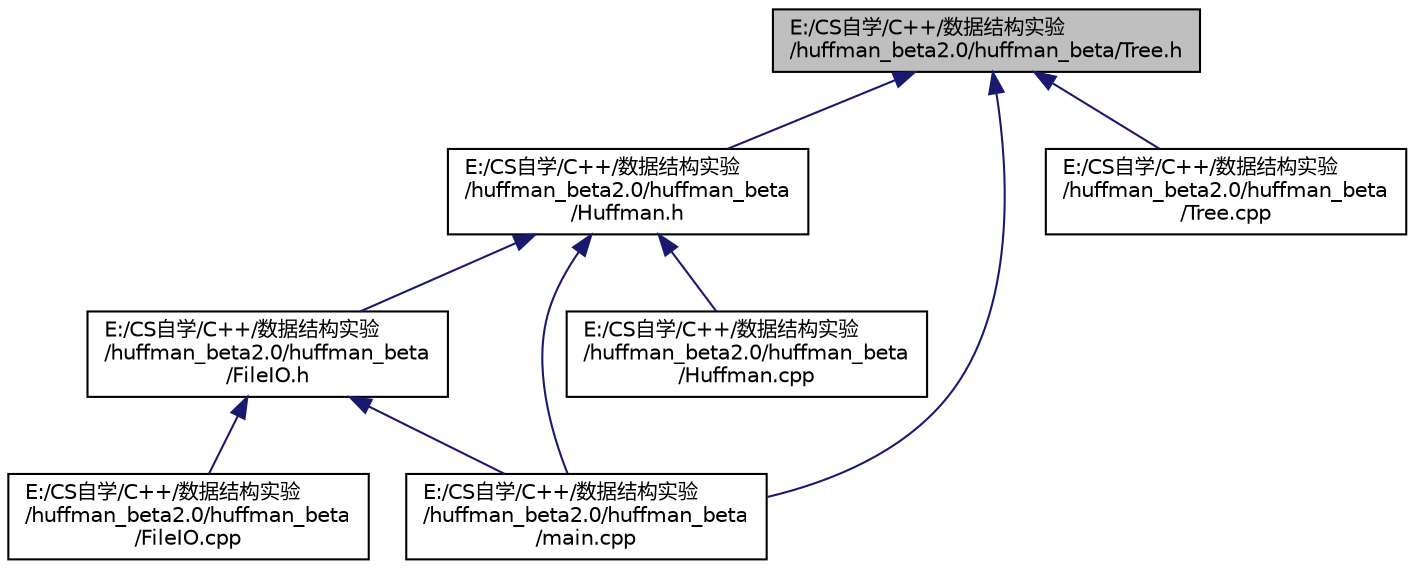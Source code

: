 digraph "E:/CS自学/C++/数据结构实验/huffman_beta2.0/huffman_beta/Tree.h"
{
 // LATEX_PDF_SIZE
  edge [fontname="Helvetica",fontsize="10",labelfontname="Helvetica",labelfontsize="10"];
  node [fontname="Helvetica",fontsize="10",shape=record];
  Node1 [label="E:/CS自学/C++/数据结构实验\l/huffman_beta2.0/huffman_beta/Tree.h",height=0.2,width=0.4,color="black", fillcolor="grey75", style="filled", fontcolor="black",tooltip=" "];
  Node1 -> Node2 [dir="back",color="midnightblue",fontsize="10",style="solid",fontname="Helvetica"];
  Node2 [label="E:/CS自学/C++/数据结构实验\l/huffman_beta2.0/huffman_beta\l/Huffman.h",height=0.2,width=0.4,color="black", fillcolor="white", style="filled",URL="$_huffman_8h.html",tooltip=" "];
  Node2 -> Node3 [dir="back",color="midnightblue",fontsize="10",style="solid",fontname="Helvetica"];
  Node3 [label="E:/CS自学/C++/数据结构实验\l/huffman_beta2.0/huffman_beta\l/FileIO.h",height=0.2,width=0.4,color="black", fillcolor="white", style="filled",URL="$_file_i_o_8h.html",tooltip=" "];
  Node3 -> Node4 [dir="back",color="midnightblue",fontsize="10",style="solid",fontname="Helvetica"];
  Node4 [label="E:/CS自学/C++/数据结构实验\l/huffman_beta2.0/huffman_beta\l/FileIO.cpp",height=0.2,width=0.4,color="black", fillcolor="white", style="filled",URL="$_file_i_o_8cpp.html",tooltip=" "];
  Node3 -> Node5 [dir="back",color="midnightblue",fontsize="10",style="solid",fontname="Helvetica"];
  Node5 [label="E:/CS自学/C++/数据结构实验\l/huffman_beta2.0/huffman_beta\l/main.cpp",height=0.2,width=0.4,color="black", fillcolor="white", style="filled",URL="$main_8cpp.html",tooltip=" "];
  Node2 -> Node6 [dir="back",color="midnightblue",fontsize="10",style="solid",fontname="Helvetica"];
  Node6 [label="E:/CS自学/C++/数据结构实验\l/huffman_beta2.0/huffman_beta\l/Huffman.cpp",height=0.2,width=0.4,color="black", fillcolor="white", style="filled",URL="$_huffman_8cpp.html",tooltip=" "];
  Node2 -> Node5 [dir="back",color="midnightblue",fontsize="10",style="solid",fontname="Helvetica"];
  Node1 -> Node5 [dir="back",color="midnightblue",fontsize="10",style="solid",fontname="Helvetica"];
  Node1 -> Node7 [dir="back",color="midnightblue",fontsize="10",style="solid",fontname="Helvetica"];
  Node7 [label="E:/CS自学/C++/数据结构实验\l/huffman_beta2.0/huffman_beta\l/Tree.cpp",height=0.2,width=0.4,color="black", fillcolor="white", style="filled",URL="$_tree_8cpp.html",tooltip=" "];
}
